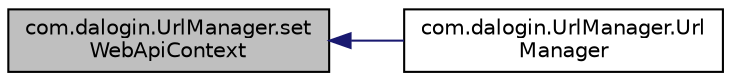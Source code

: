 digraph "com.dalogin.UrlManager.setWebApiContext"
{
  edge [fontname="Helvetica",fontsize="10",labelfontname="Helvetica",labelfontsize="10"];
  node [fontname="Helvetica",fontsize="10",shape=record];
  rankdir="LR";
  Node60 [label="com.dalogin.UrlManager.set\lWebApiContext",height=0.2,width=0.4,color="black", fillcolor="grey75", style="filled", fontcolor="black"];
  Node60 -> Node61 [dir="back",color="midnightblue",fontsize="10",style="solid"];
  Node61 [label="com.dalogin.UrlManager.Url\lManager",height=0.2,width=0.4,color="black", fillcolor="white", style="filled",URL="$classcom_1_1dalogin_1_1_url_manager.html#a38786ff9058bce6b0d4993d3844fcd38"];
}
